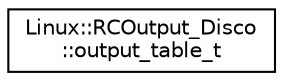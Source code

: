 digraph "Graphical Class Hierarchy"
{
 // INTERACTIVE_SVG=YES
  edge [fontname="Helvetica",fontsize="10",labelfontname="Helvetica",labelfontsize="10"];
  node [fontname="Helvetica",fontsize="10",shape=record];
  rankdir="LR";
  Node1 [label="Linux::RCOutput_Disco\l::output_table_t",height=0.2,width=0.4,color="black", fillcolor="white", style="filled",URL="$structLinux_1_1RCOutput__Disco_1_1output__table__t.html"];
}
